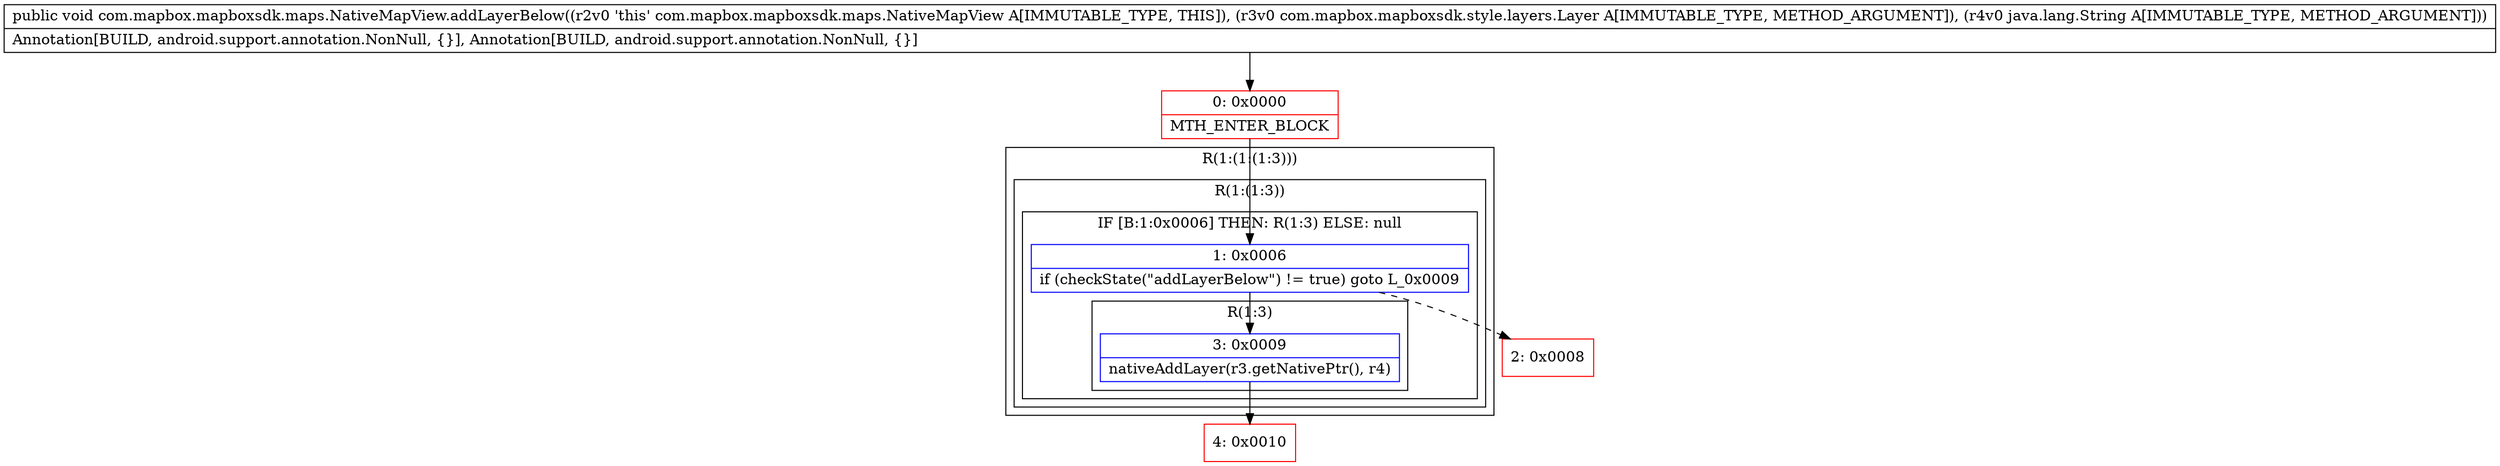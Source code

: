 digraph "CFG forcom.mapbox.mapboxsdk.maps.NativeMapView.addLayerBelow(Lcom\/mapbox\/mapboxsdk\/style\/layers\/Layer;Ljava\/lang\/String;)V" {
subgraph cluster_Region_589736120 {
label = "R(1:(1:(1:3)))";
node [shape=record,color=blue];
subgraph cluster_Region_320813296 {
label = "R(1:(1:3))";
node [shape=record,color=blue];
subgraph cluster_IfRegion_1437824803 {
label = "IF [B:1:0x0006] THEN: R(1:3) ELSE: null";
node [shape=record,color=blue];
Node_1 [shape=record,label="{1\:\ 0x0006|if (checkState(\"addLayerBelow\") != true) goto L_0x0009\l}"];
subgraph cluster_Region_1704118983 {
label = "R(1:3)";
node [shape=record,color=blue];
Node_3 [shape=record,label="{3\:\ 0x0009|nativeAddLayer(r3.getNativePtr(), r4)\l}"];
}
}
}
}
Node_0 [shape=record,color=red,label="{0\:\ 0x0000|MTH_ENTER_BLOCK\l}"];
Node_2 [shape=record,color=red,label="{2\:\ 0x0008}"];
Node_4 [shape=record,color=red,label="{4\:\ 0x0010}"];
MethodNode[shape=record,label="{public void com.mapbox.mapboxsdk.maps.NativeMapView.addLayerBelow((r2v0 'this' com.mapbox.mapboxsdk.maps.NativeMapView A[IMMUTABLE_TYPE, THIS]), (r3v0 com.mapbox.mapboxsdk.style.layers.Layer A[IMMUTABLE_TYPE, METHOD_ARGUMENT]), (r4v0 java.lang.String A[IMMUTABLE_TYPE, METHOD_ARGUMENT]))  | Annotation[BUILD, android.support.annotation.NonNull, \{\}], Annotation[BUILD, android.support.annotation.NonNull, \{\}]\l}"];
MethodNode -> Node_0;
Node_1 -> Node_2[style=dashed];
Node_1 -> Node_3;
Node_3 -> Node_4;
Node_0 -> Node_1;
}

